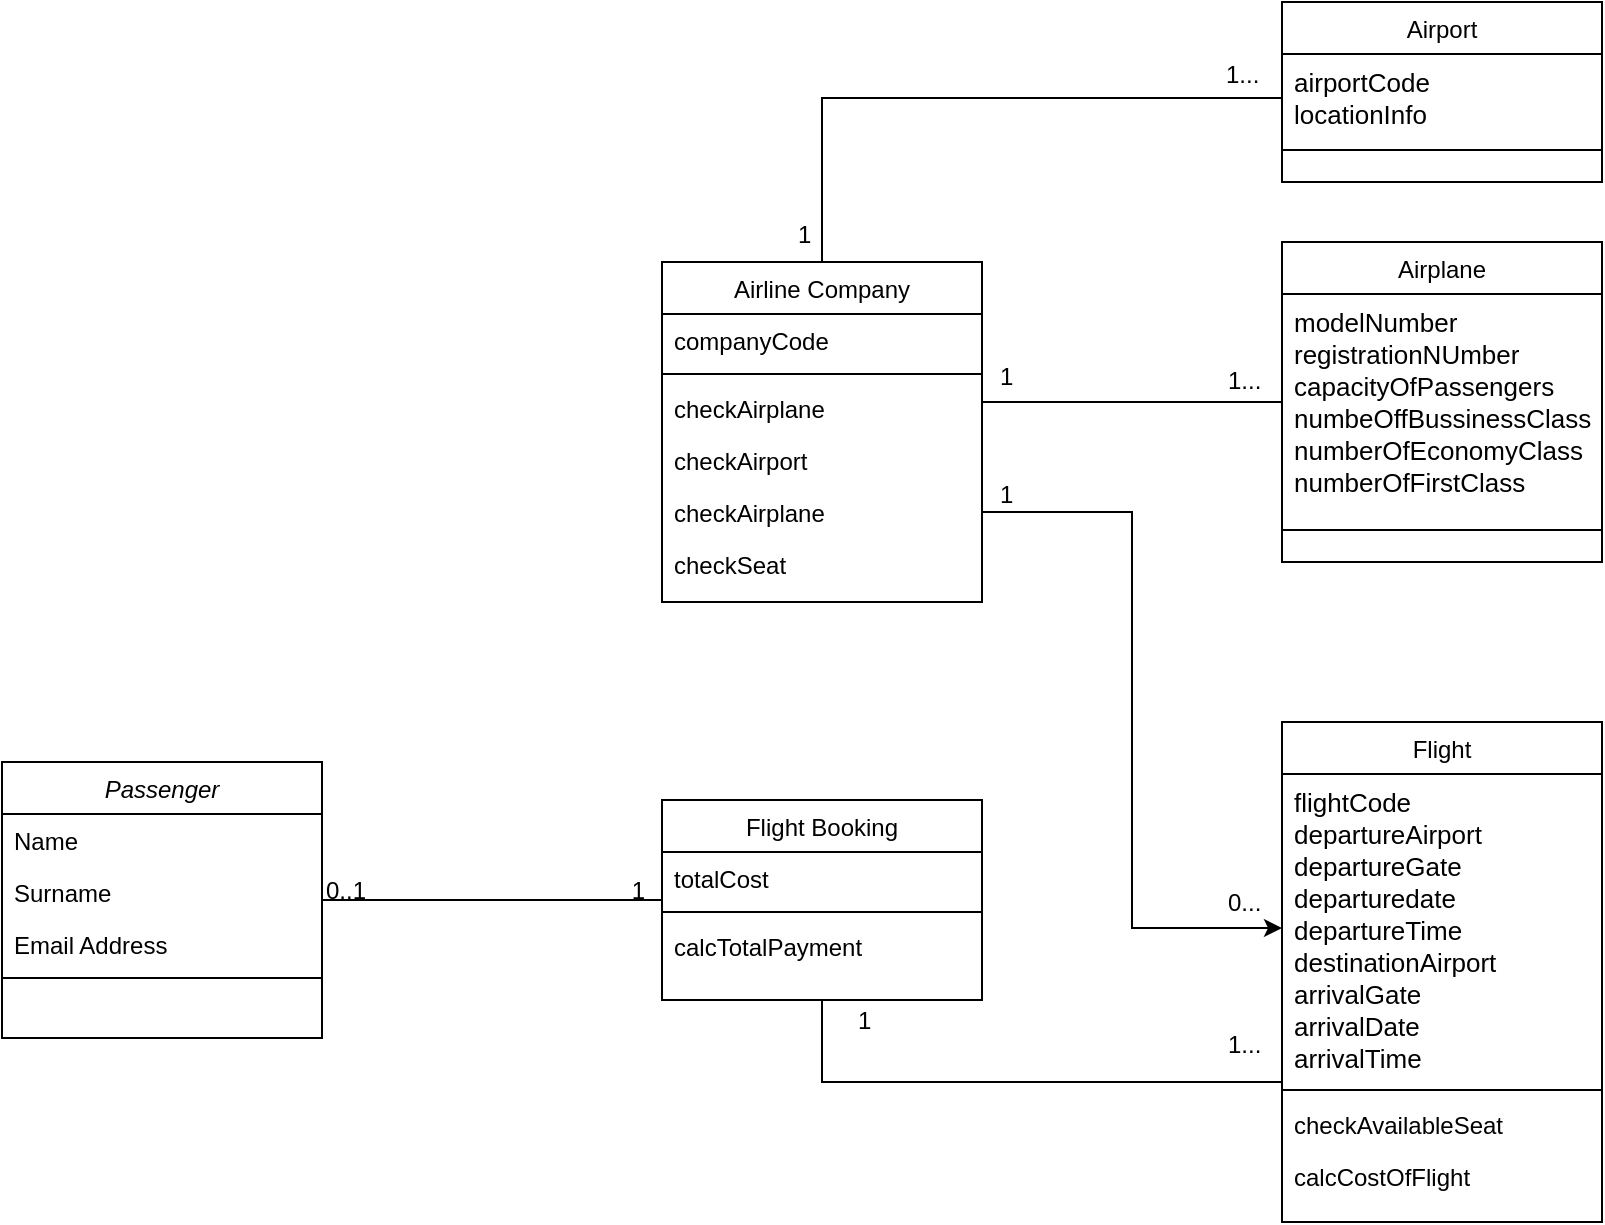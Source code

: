 <mxfile version="20.0.4" type="github">
  <diagram id="C5RBs43oDa-KdzZeNtuy" name="Page-1">
    <mxGraphModel dx="878" dy="1104" grid="1" gridSize="10" guides="1" tooltips="1" connect="1" arrows="1" fold="1" page="1" pageScale="1" pageWidth="827" pageHeight="1169" math="0" shadow="0">
      <root>
        <mxCell id="WIyWlLk6GJQsqaUBKTNV-0" />
        <mxCell id="WIyWlLk6GJQsqaUBKTNV-1" parent="WIyWlLk6GJQsqaUBKTNV-0" />
        <mxCell id="zkfFHV4jXpPFQw0GAbJ--0" value="Passenger" style="swimlane;fontStyle=2;align=center;verticalAlign=top;childLayout=stackLayout;horizontal=1;startSize=26;horizontalStack=0;resizeParent=1;resizeLast=0;collapsible=1;marginBottom=0;rounded=0;shadow=0;strokeWidth=1;" parent="WIyWlLk6GJQsqaUBKTNV-1" vertex="1">
          <mxGeometry x="50" y="420" width="160" height="138" as="geometry">
            <mxRectangle x="230" y="140" width="160" height="26" as="alternateBounds" />
          </mxGeometry>
        </mxCell>
        <mxCell id="zkfFHV4jXpPFQw0GAbJ--1" value="Name" style="text;align=left;verticalAlign=top;spacingLeft=4;spacingRight=4;overflow=hidden;rotatable=0;points=[[0,0.5],[1,0.5]];portConstraint=eastwest;" parent="zkfFHV4jXpPFQw0GAbJ--0" vertex="1">
          <mxGeometry y="26" width="160" height="26" as="geometry" />
        </mxCell>
        <mxCell id="zkfFHV4jXpPFQw0GAbJ--2" value="Surname" style="text;align=left;verticalAlign=top;spacingLeft=4;spacingRight=4;overflow=hidden;rotatable=0;points=[[0,0.5],[1,0.5]];portConstraint=eastwest;rounded=0;shadow=0;html=0;" parent="zkfFHV4jXpPFQw0GAbJ--0" vertex="1">
          <mxGeometry y="52" width="160" height="26" as="geometry" />
        </mxCell>
        <mxCell id="zkfFHV4jXpPFQw0GAbJ--3" value="Email Address" style="text;align=left;verticalAlign=top;spacingLeft=4;spacingRight=4;overflow=hidden;rotatable=0;points=[[0,0.5],[1,0.5]];portConstraint=eastwest;rounded=0;shadow=0;html=0;" parent="zkfFHV4jXpPFQw0GAbJ--0" vertex="1">
          <mxGeometry y="78" width="160" height="26" as="geometry" />
        </mxCell>
        <mxCell id="zkfFHV4jXpPFQw0GAbJ--4" value="" style="line;html=1;strokeWidth=1;align=left;verticalAlign=middle;spacingTop=-1;spacingLeft=3;spacingRight=3;rotatable=0;labelPosition=right;points=[];portConstraint=eastwest;" parent="zkfFHV4jXpPFQw0GAbJ--0" vertex="1">
          <mxGeometry y="104" width="160" height="8" as="geometry" />
        </mxCell>
        <mxCell id="zkfFHV4jXpPFQw0GAbJ--17" value="Flight Booking" style="swimlane;fontStyle=0;align=center;verticalAlign=top;childLayout=stackLayout;horizontal=1;startSize=26;horizontalStack=0;resizeParent=1;resizeLast=0;collapsible=1;marginBottom=0;rounded=0;shadow=0;strokeWidth=1;" parent="WIyWlLk6GJQsqaUBKTNV-1" vertex="1">
          <mxGeometry x="380" y="439" width="160" height="100" as="geometry">
            <mxRectangle x="550" y="140" width="160" height="26" as="alternateBounds" />
          </mxGeometry>
        </mxCell>
        <mxCell id="zkfFHV4jXpPFQw0GAbJ--18" value="totalCost" style="text;align=left;verticalAlign=top;spacingLeft=4;spacingRight=4;overflow=hidden;rotatable=0;points=[[0,0.5],[1,0.5]];portConstraint=eastwest;" parent="zkfFHV4jXpPFQw0GAbJ--17" vertex="1">
          <mxGeometry y="26" width="160" height="26" as="geometry" />
        </mxCell>
        <mxCell id="zkfFHV4jXpPFQw0GAbJ--23" value="" style="line;html=1;strokeWidth=1;align=left;verticalAlign=middle;spacingTop=-1;spacingLeft=3;spacingRight=3;rotatable=0;labelPosition=right;points=[];portConstraint=eastwest;" parent="zkfFHV4jXpPFQw0GAbJ--17" vertex="1">
          <mxGeometry y="52" width="160" height="8" as="geometry" />
        </mxCell>
        <mxCell id="zkfFHV4jXpPFQw0GAbJ--25" value="calcTotalPayment" style="text;align=left;verticalAlign=top;spacingLeft=4;spacingRight=4;overflow=hidden;rotatable=0;points=[[0,0.5],[1,0.5]];portConstraint=eastwest;" parent="zkfFHV4jXpPFQw0GAbJ--17" vertex="1">
          <mxGeometry y="60" width="160" height="26" as="geometry" />
        </mxCell>
        <mxCell id="zkfFHV4jXpPFQw0GAbJ--26" value="" style="endArrow=none;shadow=0;strokeWidth=1;rounded=0;endFill=0;edgeStyle=elbowEdgeStyle;elbow=vertical;" parent="WIyWlLk6GJQsqaUBKTNV-1" source="zkfFHV4jXpPFQw0GAbJ--0" target="zkfFHV4jXpPFQw0GAbJ--17" edge="1">
          <mxGeometry x="0.5" y="41" relative="1" as="geometry">
            <mxPoint x="380" y="192" as="sourcePoint" />
            <mxPoint x="540" y="192" as="targetPoint" />
            <mxPoint x="-40" y="32" as="offset" />
          </mxGeometry>
        </mxCell>
        <mxCell id="zkfFHV4jXpPFQw0GAbJ--27" value="0..1" style="resizable=0;align=left;verticalAlign=bottom;labelBackgroundColor=none;fontSize=12;" parent="zkfFHV4jXpPFQw0GAbJ--26" connectable="0" vertex="1">
          <mxGeometry x="-1" relative="1" as="geometry">
            <mxPoint y="4" as="offset" />
          </mxGeometry>
        </mxCell>
        <mxCell id="zkfFHV4jXpPFQw0GAbJ--28" value="1" style="resizable=0;align=right;verticalAlign=bottom;labelBackgroundColor=none;fontSize=12;" parent="zkfFHV4jXpPFQw0GAbJ--26" connectable="0" vertex="1">
          <mxGeometry x="1" relative="1" as="geometry">
            <mxPoint x="-7" y="4" as="offset" />
          </mxGeometry>
        </mxCell>
        <mxCell id="84c1xyFoHX8TmR0kPjW6-32" style="edgeStyle=orthogonalEdgeStyle;rounded=0;orthogonalLoop=1;jettySize=auto;html=1;fontSize=13;endArrow=none;endFill=0;" edge="1" parent="WIyWlLk6GJQsqaUBKTNV-1" source="84c1xyFoHX8TmR0kPjW6-0" target="84c1xyFoHX8TmR0kPjW6-16">
          <mxGeometry relative="1" as="geometry" />
        </mxCell>
        <mxCell id="84c1xyFoHX8TmR0kPjW6-33" style="edgeStyle=orthogonalEdgeStyle;rounded=0;orthogonalLoop=1;jettySize=auto;html=1;fontSize=13;endArrow=none;endFill=0;" edge="1" parent="WIyWlLk6GJQsqaUBKTNV-1" source="84c1xyFoHX8TmR0kPjW6-0" target="84c1xyFoHX8TmR0kPjW6-10">
          <mxGeometry relative="1" as="geometry">
            <Array as="points">
              <mxPoint x="580" y="240" />
              <mxPoint x="580" y="240" />
            </Array>
          </mxGeometry>
        </mxCell>
        <mxCell id="84c1xyFoHX8TmR0kPjW6-0" value="Airline Company" style="swimlane;fontStyle=0;align=center;verticalAlign=top;childLayout=stackLayout;horizontal=1;startSize=26;horizontalStack=0;resizeParent=1;resizeLast=0;collapsible=1;marginBottom=0;rounded=0;shadow=0;strokeWidth=1;" vertex="1" parent="WIyWlLk6GJQsqaUBKTNV-1">
          <mxGeometry x="380" y="170" width="160" height="170" as="geometry">
            <mxRectangle x="550" y="140" width="160" height="26" as="alternateBounds" />
          </mxGeometry>
        </mxCell>
        <mxCell id="84c1xyFoHX8TmR0kPjW6-1" value="companyCode" style="text;align=left;verticalAlign=top;spacingLeft=4;spacingRight=4;overflow=hidden;rotatable=0;points=[[0,0.5],[1,0.5]];portConstraint=eastwest;" vertex="1" parent="84c1xyFoHX8TmR0kPjW6-0">
          <mxGeometry y="26" width="160" height="26" as="geometry" />
        </mxCell>
        <mxCell id="84c1xyFoHX8TmR0kPjW6-6" value="" style="line;html=1;strokeWidth=1;align=left;verticalAlign=middle;spacingTop=-1;spacingLeft=3;spacingRight=3;rotatable=0;labelPosition=right;points=[];portConstraint=eastwest;" vertex="1" parent="84c1xyFoHX8TmR0kPjW6-0">
          <mxGeometry y="52" width="160" height="8" as="geometry" />
        </mxCell>
        <mxCell id="84c1xyFoHX8TmR0kPjW6-7" value="checkAirplane" style="text;align=left;verticalAlign=top;spacingLeft=4;spacingRight=4;overflow=hidden;rotatable=0;points=[[0,0.5],[1,0.5]];portConstraint=eastwest;" vertex="1" parent="84c1xyFoHX8TmR0kPjW6-0">
          <mxGeometry y="60" width="160" height="26" as="geometry" />
        </mxCell>
        <mxCell id="84c1xyFoHX8TmR0kPjW6-8" value="checkAirport&#xa;" style="text;align=left;verticalAlign=top;spacingLeft=4;spacingRight=4;overflow=hidden;rotatable=0;points=[[0,0.5],[1,0.5]];portConstraint=eastwest;" vertex="1" parent="84c1xyFoHX8TmR0kPjW6-0">
          <mxGeometry y="86" width="160" height="26" as="geometry" />
        </mxCell>
        <mxCell id="84c1xyFoHX8TmR0kPjW6-30" value="checkAirplane" style="text;align=left;verticalAlign=top;spacingLeft=4;spacingRight=4;overflow=hidden;rotatable=0;points=[[0,0.5],[1,0.5]];portConstraint=eastwest;" vertex="1" parent="84c1xyFoHX8TmR0kPjW6-0">
          <mxGeometry y="112" width="160" height="26" as="geometry" />
        </mxCell>
        <mxCell id="84c1xyFoHX8TmR0kPjW6-47" value="checkSeat" style="text;align=left;verticalAlign=top;spacingLeft=4;spacingRight=4;overflow=hidden;rotatable=0;points=[[0,0.5],[1,0.5]];portConstraint=eastwest;" vertex="1" parent="84c1xyFoHX8TmR0kPjW6-0">
          <mxGeometry y="138" width="160" height="26" as="geometry" />
        </mxCell>
        <mxCell id="84c1xyFoHX8TmR0kPjW6-10" value="Airplane" style="swimlane;fontStyle=0;align=center;verticalAlign=top;childLayout=stackLayout;horizontal=1;startSize=26;horizontalStack=0;resizeParent=1;resizeLast=0;collapsible=1;marginBottom=0;rounded=0;shadow=0;strokeWidth=1;" vertex="1" parent="WIyWlLk6GJQsqaUBKTNV-1">
          <mxGeometry x="690" y="160" width="160" height="160" as="geometry">
            <mxRectangle x="550" y="140" width="160" height="26" as="alternateBounds" />
          </mxGeometry>
        </mxCell>
        <mxCell id="84c1xyFoHX8TmR0kPjW6-11" value="modelNumber&#xa;registrationNUmber&#xa;capacityOfPassengers&#xa;numbeOffBussinessClass&#xa;numberOfEconomyClass&#xa;numberOfFirstClass&#xa;" style="text;align=left;verticalAlign=top;spacingLeft=4;spacingRight=4;overflow=hidden;rotatable=0;points=[[0,0.5],[1,0.5]];portConstraint=eastwest;perimeterSpacing=0;spacingBottom=0;fontSize=13;spacingTop=0;spacing=2;" vertex="1" parent="84c1xyFoHX8TmR0kPjW6-10">
          <mxGeometry y="26" width="160" height="114" as="geometry" />
        </mxCell>
        <mxCell id="84c1xyFoHX8TmR0kPjW6-12" value="" style="line;html=1;strokeWidth=1;align=left;verticalAlign=middle;spacingTop=-1;spacingLeft=3;spacingRight=3;rotatable=0;labelPosition=right;points=[];portConstraint=eastwest;" vertex="1" parent="84c1xyFoHX8TmR0kPjW6-10">
          <mxGeometry y="140" width="160" height="8" as="geometry" />
        </mxCell>
        <mxCell id="84c1xyFoHX8TmR0kPjW6-15" value="Airport" style="swimlane;fontStyle=0;align=center;verticalAlign=top;childLayout=stackLayout;horizontal=1;startSize=26;horizontalStack=0;resizeParent=1;resizeLast=0;collapsible=1;marginBottom=0;rounded=0;shadow=0;strokeWidth=1;" vertex="1" parent="WIyWlLk6GJQsqaUBKTNV-1">
          <mxGeometry x="690" y="40" width="160" height="90" as="geometry">
            <mxRectangle x="550" y="140" width="160" height="26" as="alternateBounds" />
          </mxGeometry>
        </mxCell>
        <mxCell id="84c1xyFoHX8TmR0kPjW6-16" value="airportCode&#xa;locationInfo&#xa;" style="text;align=left;verticalAlign=top;spacingLeft=4;spacingRight=4;overflow=hidden;rotatable=0;points=[[0,0.5],[1,0.5]];portConstraint=eastwest;fontSize=13;" vertex="1" parent="84c1xyFoHX8TmR0kPjW6-15">
          <mxGeometry y="26" width="160" height="44" as="geometry" />
        </mxCell>
        <mxCell id="84c1xyFoHX8TmR0kPjW6-17" value="" style="line;html=1;strokeWidth=1;align=left;verticalAlign=middle;spacingTop=-1;spacingLeft=3;spacingRight=3;rotatable=0;labelPosition=right;points=[];portConstraint=eastwest;" vertex="1" parent="84c1xyFoHX8TmR0kPjW6-15">
          <mxGeometry y="70" width="160" height="8" as="geometry" />
        </mxCell>
        <mxCell id="84c1xyFoHX8TmR0kPjW6-44" style="edgeStyle=orthogonalEdgeStyle;rounded=0;orthogonalLoop=1;jettySize=auto;html=1;fontSize=13;endArrow=none;endFill=0;" edge="1" parent="WIyWlLk6GJQsqaUBKTNV-1" source="84c1xyFoHX8TmR0kPjW6-25" target="zkfFHV4jXpPFQw0GAbJ--17">
          <mxGeometry relative="1" as="geometry">
            <Array as="points">
              <mxPoint x="460" y="580" />
            </Array>
          </mxGeometry>
        </mxCell>
        <mxCell id="84c1xyFoHX8TmR0kPjW6-25" value="Flight" style="swimlane;fontStyle=0;align=center;verticalAlign=top;childLayout=stackLayout;horizontal=1;startSize=26;horizontalStack=0;resizeParent=1;resizeLast=0;collapsible=1;marginBottom=0;rounded=0;shadow=0;strokeWidth=1;" vertex="1" parent="WIyWlLk6GJQsqaUBKTNV-1">
          <mxGeometry x="690" y="400" width="160" height="250" as="geometry">
            <mxRectangle x="550" y="140" width="160" height="26" as="alternateBounds" />
          </mxGeometry>
        </mxCell>
        <mxCell id="84c1xyFoHX8TmR0kPjW6-26" value="flightCode&#xa;departureAirport&#xa;departureGate&#xa;departuredate&#xa;departureTime&#xa;destinationAirport&#xa;arrivalGate&#xa;arrivalDate&#xa;arrivalTime&#xa;" style="text;align=left;verticalAlign=top;spacingLeft=4;spacingRight=4;overflow=hidden;rotatable=0;points=[[0,0.5],[1,0.5]];portConstraint=eastwest;fontSize=13;" vertex="1" parent="84c1xyFoHX8TmR0kPjW6-25">
          <mxGeometry y="26" width="160" height="154" as="geometry" />
        </mxCell>
        <mxCell id="84c1xyFoHX8TmR0kPjW6-27" value="" style="line;html=1;strokeWidth=1;align=left;verticalAlign=middle;spacingTop=-1;spacingLeft=3;spacingRight=3;rotatable=0;labelPosition=right;points=[];portConstraint=eastwest;" vertex="1" parent="84c1xyFoHX8TmR0kPjW6-25">
          <mxGeometry y="180" width="160" height="8" as="geometry" />
        </mxCell>
        <mxCell id="84c1xyFoHX8TmR0kPjW6-49" value="checkAvailableSeat" style="text;align=left;verticalAlign=top;spacingLeft=4;spacingRight=4;overflow=hidden;rotatable=0;points=[[0,0.5],[1,0.5]];portConstraint=eastwest;" vertex="1" parent="84c1xyFoHX8TmR0kPjW6-25">
          <mxGeometry y="188" width="160" height="26" as="geometry" />
        </mxCell>
        <mxCell id="84c1xyFoHX8TmR0kPjW6-50" value="calcCostOfFlight" style="text;align=left;verticalAlign=top;spacingLeft=4;spacingRight=4;overflow=hidden;rotatable=0;points=[[0,0.5],[1,0.5]];portConstraint=eastwest;" vertex="1" parent="84c1xyFoHX8TmR0kPjW6-25">
          <mxGeometry y="214" width="160" height="26" as="geometry" />
        </mxCell>
        <mxCell id="84c1xyFoHX8TmR0kPjW6-34" style="edgeStyle=orthogonalEdgeStyle;rounded=0;orthogonalLoop=1;jettySize=auto;html=1;fontSize=13;endArrow=classic;endFill=1;" edge="1" parent="WIyWlLk6GJQsqaUBKTNV-1" source="84c1xyFoHX8TmR0kPjW6-30" target="84c1xyFoHX8TmR0kPjW6-26">
          <mxGeometry relative="1" as="geometry" />
        </mxCell>
        <mxCell id="84c1xyFoHX8TmR0kPjW6-35" value="1..." style="resizable=0;align=left;verticalAlign=bottom;labelBackgroundColor=none;fontSize=12;" connectable="0" vertex="1" parent="WIyWlLk6GJQsqaUBKTNV-1">
          <mxGeometry x="660" y="85" as="geometry" />
        </mxCell>
        <mxCell id="84c1xyFoHX8TmR0kPjW6-38" value="1" style="resizable=0;align=left;verticalAlign=bottom;labelBackgroundColor=none;fontSize=12;" connectable="0" vertex="1" parent="WIyWlLk6GJQsqaUBKTNV-1">
          <mxGeometry x="446" y="165" as="geometry" />
        </mxCell>
        <mxCell id="84c1xyFoHX8TmR0kPjW6-40" value="1..." style="resizable=0;align=left;verticalAlign=bottom;labelBackgroundColor=none;fontSize=12;" connectable="0" vertex="1" parent="WIyWlLk6GJQsqaUBKTNV-1">
          <mxGeometry x="661" y="238" as="geometry" />
        </mxCell>
        <mxCell id="84c1xyFoHX8TmR0kPjW6-41" value="1" style="resizable=0;align=left;verticalAlign=bottom;labelBackgroundColor=none;fontSize=12;" connectable="0" vertex="1" parent="WIyWlLk6GJQsqaUBKTNV-1">
          <mxGeometry x="547" y="236" as="geometry" />
        </mxCell>
        <mxCell id="84c1xyFoHX8TmR0kPjW6-42" value="1" style="resizable=0;align=left;verticalAlign=bottom;labelBackgroundColor=none;fontSize=12;" connectable="0" vertex="1" parent="WIyWlLk6GJQsqaUBKTNV-1">
          <mxGeometry x="547" y="295" as="geometry" />
        </mxCell>
        <mxCell id="84c1xyFoHX8TmR0kPjW6-43" value="0..." style="resizable=0;align=left;verticalAlign=bottom;labelBackgroundColor=none;fontSize=12;" connectable="0" vertex="1" parent="WIyWlLk6GJQsqaUBKTNV-1">
          <mxGeometry x="661" y="499" as="geometry" />
        </mxCell>
        <mxCell id="84c1xyFoHX8TmR0kPjW6-45" value="1" style="resizable=0;align=left;verticalAlign=bottom;labelBackgroundColor=none;fontSize=12;" connectable="0" vertex="1" parent="WIyWlLk6GJQsqaUBKTNV-1">
          <mxGeometry x="547" y="548" as="geometry">
            <mxPoint x="-71" y="10" as="offset" />
          </mxGeometry>
        </mxCell>
        <mxCell id="84c1xyFoHX8TmR0kPjW6-46" value="1..." style="resizable=0;align=left;verticalAlign=bottom;labelBackgroundColor=none;fontSize=12;" connectable="0" vertex="1" parent="WIyWlLk6GJQsqaUBKTNV-1">
          <mxGeometry x="661" y="570" as="geometry" />
        </mxCell>
      </root>
    </mxGraphModel>
  </diagram>
</mxfile>
